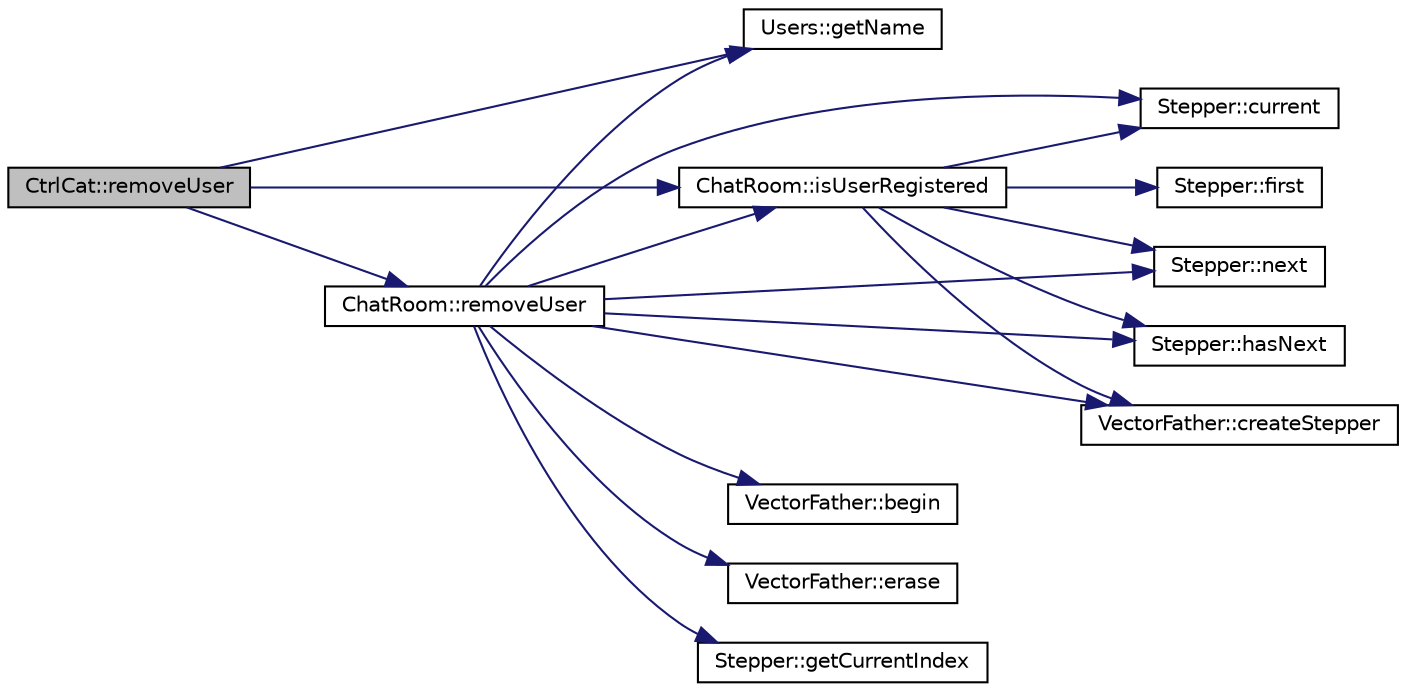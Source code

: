 digraph "CtrlCat::removeUser"
{
 // LATEX_PDF_SIZE
  edge [fontname="Helvetica",fontsize="10",labelfontname="Helvetica",labelfontsize="10"];
  node [fontname="Helvetica",fontsize="10",shape=record];
  rankdir="LR";
  Node1 [label="CtrlCat::removeUser",height=0.2,width=0.4,color="black", fillcolor="grey75", style="filled", fontcolor="black",tooltip="Remove a user from the CtrlCat chat room."];
  Node1 -> Node2 [color="midnightblue",fontsize="10",style="solid",fontname="Helvetica"];
  Node2 [label="Users::getName",height=0.2,width=0.4,color="black", fillcolor="white", style="filled",URL="$classUsers.html#aef65d9acf991a4073417fa84b3a9847c",tooltip="Get the user's display name."];
  Node1 -> Node3 [color="midnightblue",fontsize="10",style="solid",fontname="Helvetica"];
  Node3 [label="ChatRoom::isUserRegistered",height=0.2,width=0.4,color="black", fillcolor="white", style="filled",URL="$classChatRoom.html#a13be09c36fafa376593e7be396403d73",tooltip="Check if a user is registered in this chat room."];
  Node3 -> Node4 [color="midnightblue",fontsize="10",style="solid",fontname="Helvetica"];
  Node4 [label="VectorFather::createStepper",height=0.2,width=0.4,color="black", fillcolor="white", style="filled",URL="$classVectorFather.html#ad7775ccd733815aa48eb0b8cc5ebffd7",tooltip="Create a stepper iterator for this vector."];
  Node3 -> Node5 [color="midnightblue",fontsize="10",style="solid",fontname="Helvetica"];
  Node5 [label="Stepper::current",height=0.2,width=0.4,color="black", fillcolor="white", style="filled",URL="$classStepper.html#a16d93afdcdc7190e84904b8904c5a8bd",tooltip="Get the current element without advancing."];
  Node3 -> Node6 [color="midnightblue",fontsize="10",style="solid",fontname="Helvetica"];
  Node6 [label="Stepper::first",height=0.2,width=0.4,color="black", fillcolor="white", style="filled",URL="$classStepper.html#aebd518b8673631e25056bb9fd7022c98",tooltip="Move to and return the first element."];
  Node3 -> Node7 [color="midnightblue",fontsize="10",style="solid",fontname="Helvetica"];
  Node7 [label="Stepper::hasNext",height=0.2,width=0.4,color="black", fillcolor="white", style="filled",URL="$classStepper.html#a7fe293586b963c65e2af4ae206c2e2ed",tooltip="Check if there are more elements to iterate over."];
  Node3 -> Node8 [color="midnightblue",fontsize="10",style="solid",fontname="Helvetica"];
  Node8 [label="Stepper::next",height=0.2,width=0.4,color="black", fillcolor="white", style="filled",URL="$classStepper.html#af58e5f738012158ed81b91c9e306008f",tooltip="Move to the next element in the collection."];
  Node1 -> Node9 [color="midnightblue",fontsize="10",style="solid",fontname="Helvetica"];
  Node9 [label="ChatRoom::removeUser",height=0.2,width=0.4,color="black", fillcolor="white", style="filled",URL="$classChatRoom.html#afbc5d283554f1603876e18b090033f04",tooltip="Remove a user from the chat room."];
  Node9 -> Node10 [color="midnightblue",fontsize="10",style="solid",fontname="Helvetica"];
  Node10 [label="VectorFather::begin",height=0.2,width=0.4,color="black", fillcolor="white", style="filled",URL="$classVectorFather.html#a31068d163f94a9b1f6a1255e1ff0ccbf",tooltip="Get iterator to the beginning of the vector."];
  Node9 -> Node4 [color="midnightblue",fontsize="10",style="solid",fontname="Helvetica"];
  Node9 -> Node5 [color="midnightblue",fontsize="10",style="solid",fontname="Helvetica"];
  Node9 -> Node11 [color="midnightblue",fontsize="10",style="solid",fontname="Helvetica"];
  Node11 [label="VectorFather::erase",height=0.2,width=0.4,color="black", fillcolor="white", style="filled",URL="$classVectorFather.html#acb844b53db8791b383c13e20eb8ca9f2",tooltip="Erase element at specified position."];
  Node9 -> Node12 [color="midnightblue",fontsize="10",style="solid",fontname="Helvetica"];
  Node12 [label="Stepper::getCurrentIndex",height=0.2,width=0.4,color="black", fillcolor="white", style="filled",URL="$classStepper.html#a5ccc3e1eb303ac01373c75d067979ecf",tooltip="Get the current index position."];
  Node9 -> Node2 [color="midnightblue",fontsize="10",style="solid",fontname="Helvetica"];
  Node9 -> Node7 [color="midnightblue",fontsize="10",style="solid",fontname="Helvetica"];
  Node9 -> Node3 [color="midnightblue",fontsize="10",style="solid",fontname="Helvetica"];
  Node9 -> Node8 [color="midnightblue",fontsize="10",style="solid",fontname="Helvetica"];
}
